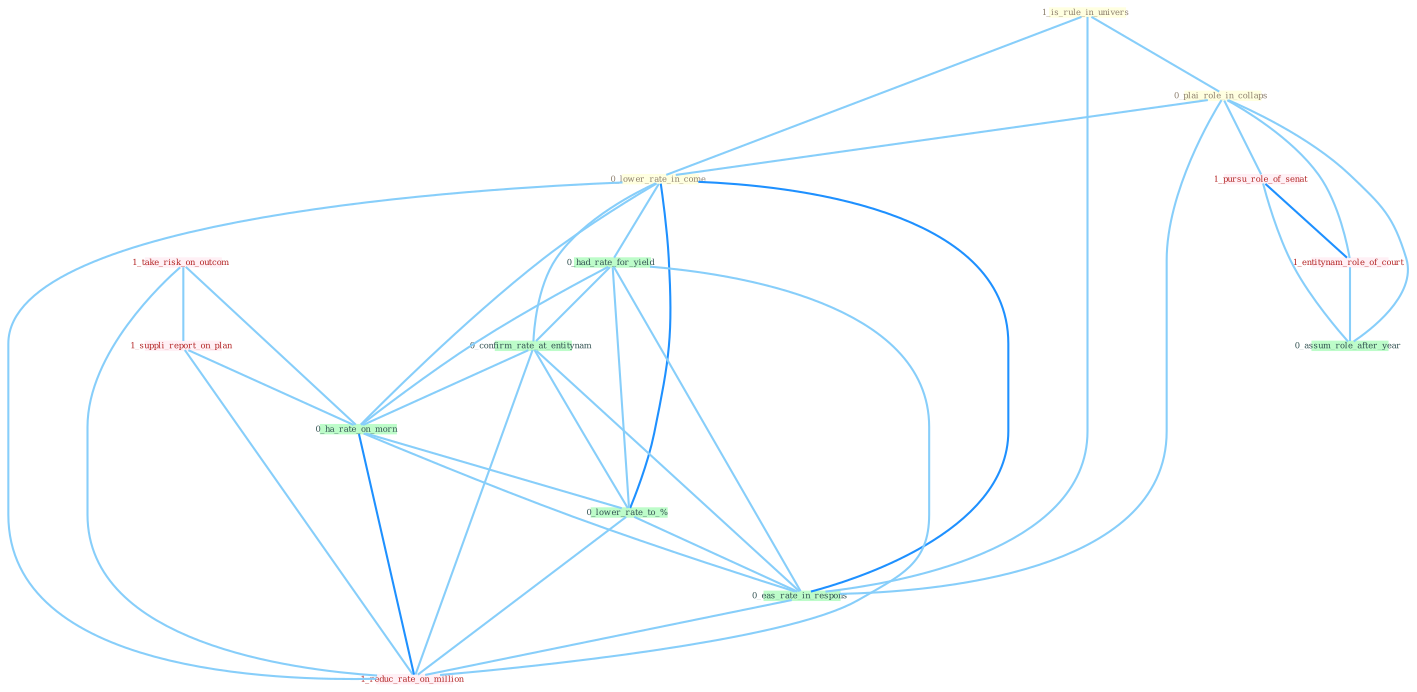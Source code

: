 Graph G{ 
    node
    [shape=polygon,style=filled,width=.5,height=.06,color="#BDFCC9",fixedsize=true,fontsize=4,
    fontcolor="#2f4f4f"];
    {node
    [color="#ffffe0", fontcolor="#8b7d6b"] "1_is_rule_in_univers " "0_plai_role_in_collaps " "0_lower_rate_in_come "}
{node [color="#fff0f5", fontcolor="#b22222"] "1_pursu_role_of_senat " "1_take_risk_on_outcom " "1_suppli_report_on_plan " "1_entitynam_role_of_court " "1_reduc_rate_on_million "}
edge [color="#B0E2FF"];

	"1_is_rule_in_univers " -- "0_plai_role_in_collaps " [w="1", color="#87cefa" ];
	"1_is_rule_in_univers " -- "0_lower_rate_in_come " [w="1", color="#87cefa" ];
	"1_is_rule_in_univers " -- "0_eas_rate_in_respons " [w="1", color="#87cefa" ];
	"0_plai_role_in_collaps " -- "0_lower_rate_in_come " [w="1", color="#87cefa" ];
	"0_plai_role_in_collaps " -- "1_pursu_role_of_senat " [w="1", color="#87cefa" ];
	"0_plai_role_in_collaps " -- "1_entitynam_role_of_court " [w="1", color="#87cefa" ];
	"0_plai_role_in_collaps " -- "0_eas_rate_in_respons " [w="1", color="#87cefa" ];
	"0_plai_role_in_collaps " -- "0_assum_role_after_year " [w="1", color="#87cefa" ];
	"0_lower_rate_in_come " -- "0_had_rate_for_yield " [w="1", color="#87cefa" ];
	"0_lower_rate_in_come " -- "0_confirm_rate_at_entitynam " [w="1", color="#87cefa" ];
	"0_lower_rate_in_come " -- "0_ha_rate_on_morn " [w="1", color="#87cefa" ];
	"0_lower_rate_in_come " -- "0_lower_rate_to_% " [w="2", color="#1e90ff" , len=0.8];
	"0_lower_rate_in_come " -- "0_eas_rate_in_respons " [w="2", color="#1e90ff" , len=0.8];
	"0_lower_rate_in_come " -- "1_reduc_rate_on_million " [w="1", color="#87cefa" ];
	"1_pursu_role_of_senat " -- "1_entitynam_role_of_court " [w="2", color="#1e90ff" , len=0.8];
	"1_pursu_role_of_senat " -- "0_assum_role_after_year " [w="1", color="#87cefa" ];
	"1_take_risk_on_outcom " -- "1_suppli_report_on_plan " [w="1", color="#87cefa" ];
	"1_take_risk_on_outcom " -- "0_ha_rate_on_morn " [w="1", color="#87cefa" ];
	"1_take_risk_on_outcom " -- "1_reduc_rate_on_million " [w="1", color="#87cefa" ];
	"1_suppli_report_on_plan " -- "0_ha_rate_on_morn " [w="1", color="#87cefa" ];
	"1_suppli_report_on_plan " -- "1_reduc_rate_on_million " [w="1", color="#87cefa" ];
	"0_had_rate_for_yield " -- "0_confirm_rate_at_entitynam " [w="1", color="#87cefa" ];
	"0_had_rate_for_yield " -- "0_ha_rate_on_morn " [w="1", color="#87cefa" ];
	"0_had_rate_for_yield " -- "0_lower_rate_to_% " [w="1", color="#87cefa" ];
	"0_had_rate_for_yield " -- "0_eas_rate_in_respons " [w="1", color="#87cefa" ];
	"0_had_rate_for_yield " -- "1_reduc_rate_on_million " [w="1", color="#87cefa" ];
	"0_confirm_rate_at_entitynam " -- "0_ha_rate_on_morn " [w="1", color="#87cefa" ];
	"0_confirm_rate_at_entitynam " -- "0_lower_rate_to_% " [w="1", color="#87cefa" ];
	"0_confirm_rate_at_entitynam " -- "0_eas_rate_in_respons " [w="1", color="#87cefa" ];
	"0_confirm_rate_at_entitynam " -- "1_reduc_rate_on_million " [w="1", color="#87cefa" ];
	"0_ha_rate_on_morn " -- "0_lower_rate_to_% " [w="1", color="#87cefa" ];
	"0_ha_rate_on_morn " -- "0_eas_rate_in_respons " [w="1", color="#87cefa" ];
	"0_ha_rate_on_morn " -- "1_reduc_rate_on_million " [w="2", color="#1e90ff" , len=0.8];
	"1_entitynam_role_of_court " -- "0_assum_role_after_year " [w="1", color="#87cefa" ];
	"0_lower_rate_to_% " -- "0_eas_rate_in_respons " [w="1", color="#87cefa" ];
	"0_lower_rate_to_% " -- "1_reduc_rate_on_million " [w="1", color="#87cefa" ];
	"0_eas_rate_in_respons " -- "1_reduc_rate_on_million " [w="1", color="#87cefa" ];
}